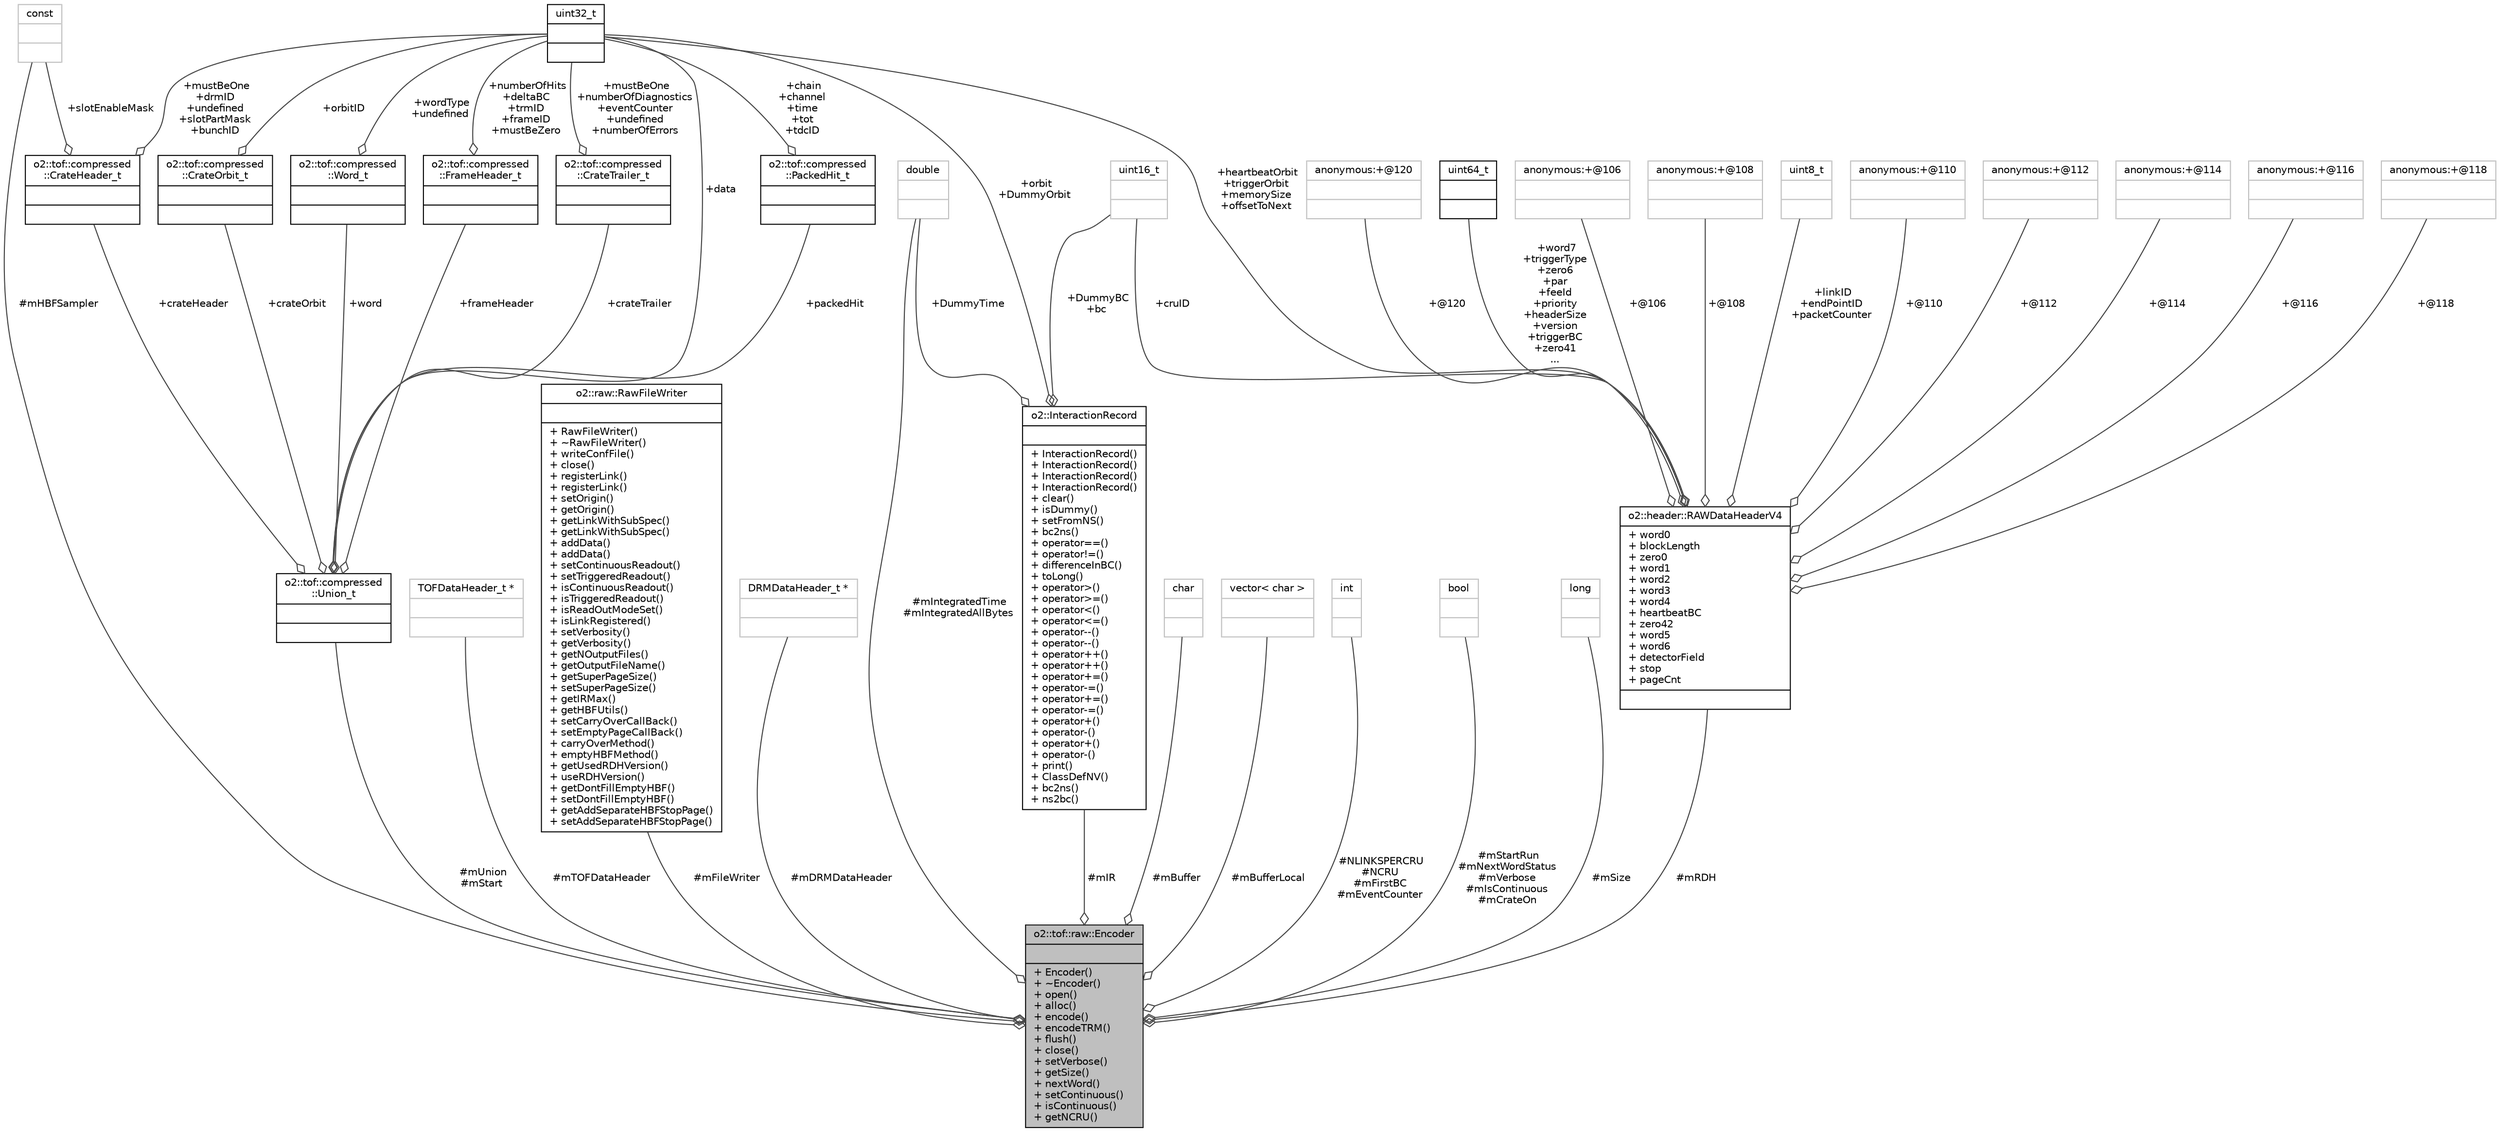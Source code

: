 digraph "o2::tof::raw::Encoder"
{
 // INTERACTIVE_SVG=YES
  bgcolor="transparent";
  edge [fontname="Helvetica",fontsize="10",labelfontname="Helvetica",labelfontsize="10"];
  node [fontname="Helvetica",fontsize="10",shape=record];
  Node1 [label="{o2::tof::raw::Encoder\n||+ Encoder()\l+ ~Encoder()\l+ open()\l+ alloc()\l+ encode()\l+ encodeTRM()\l+ flush()\l+ close()\l+ setVerbose()\l+ getSize()\l+ nextWord()\l+ setContinuous()\l+ isContinuous()\l+ getNCRU()\l}",height=0.2,width=0.4,color="black", fillcolor="grey75", style="filled", fontcolor="black"];
  Node2 -> Node1 [color="grey25",fontsize="10",style="solid",label=" #mIR" ,arrowhead="odiamond",fontname="Helvetica"];
  Node2 [label="{o2::InteractionRecord\n||+ InteractionRecord()\l+ InteractionRecord()\l+ InteractionRecord()\l+ InteractionRecord()\l+ clear()\l+ isDummy()\l+ setFromNS()\l+ bc2ns()\l+ operator==()\l+ operator!=()\l+ differenceInBC()\l+ toLong()\l+ operator\>()\l+ operator\>=()\l+ operator\<()\l+ operator\<=()\l+ operator--()\l+ operator--()\l+ operator++()\l+ operator++()\l+ operator+=()\l+ operator-=()\l+ operator+=()\l+ operator-=()\l+ operator+()\l+ operator-()\l+ operator+()\l+ operator-()\l+ print()\l+ ClassDefNV()\l+ bc2ns()\l+ ns2bc()\l}",height=0.2,width=0.4,color="black",URL="$d1/d21/structo2_1_1InteractionRecord.html"];
  Node3 -> Node2 [color="grey25",fontsize="10",style="solid",label=" +DummyTime" ,arrowhead="odiamond",fontname="Helvetica"];
  Node3 [label="{double\n||}",height=0.2,width=0.4,color="grey75"];
  Node4 -> Node2 [color="grey25",fontsize="10",style="solid",label=" +DummyBC\n+bc" ,arrowhead="odiamond",fontname="Helvetica"];
  Node4 [label="{uint16_t\n||}",height=0.2,width=0.4,color="grey75"];
  Node5 -> Node2 [color="grey25",fontsize="10",style="solid",label=" +orbit\n+DummyOrbit" ,arrowhead="odiamond",fontname="Helvetica"];
  Node5 [label="{uint32_t\n||}",height=0.2,width=0.4,color="black",URL="$d3/d87/classuint32__t.html"];
  Node6 -> Node1 [color="grey25",fontsize="10",style="solid",label=" #mTOFDataHeader" ,arrowhead="odiamond",fontname="Helvetica"];
  Node6 [label="{TOFDataHeader_t *\n||}",height=0.2,width=0.4,color="grey75"];
  Node3 -> Node1 [color="grey25",fontsize="10",style="solid",label=" #mIntegratedTime\n#mIntegratedAllBytes" ,arrowhead="odiamond",fontname="Helvetica"];
  Node7 -> Node1 [color="grey25",fontsize="10",style="solid",label=" #mFileWriter" ,arrowhead="odiamond",fontname="Helvetica"];
  Node7 [label="{o2::raw::RawFileWriter\n||+ RawFileWriter()\l+ ~RawFileWriter()\l+ writeConfFile()\l+ close()\l+ registerLink()\l+ registerLink()\l+ setOrigin()\l+ getOrigin()\l+ getLinkWithSubSpec()\l+ getLinkWithSubSpec()\l+ addData()\l+ addData()\l+ setContinuousReadout()\l+ setTriggeredReadout()\l+ isContinuousReadout()\l+ isTriggeredReadout()\l+ isReadOutModeSet()\l+ isLinkRegistered()\l+ setVerbosity()\l+ getVerbosity()\l+ getNOutputFiles()\l+ getOutputFileName()\l+ getSuperPageSize()\l+ setSuperPageSize()\l+ getIRMax()\l+ getHBFUtils()\l+ setCarryOverCallBack()\l+ setEmptyPageCallBack()\l+ carryOverMethod()\l+ emptyHBFMethod()\l+ getUsedRDHVersion()\l+ useRDHVersion()\l+ getDontFillEmptyHBF()\l+ setDontFillEmptyHBF()\l+ getAddSeparateHBFStopPage()\l+ setAddSeparateHBFStopPage()\l}",height=0.2,width=0.4,color="black",URL="$d0/d0d/classo2_1_1raw_1_1RawFileWriter.html"];
  Node8 -> Node1 [color="grey25",fontsize="10",style="solid",label=" #mDRMDataHeader" ,arrowhead="odiamond",fontname="Helvetica"];
  Node8 [label="{DRMDataHeader_t *\n||}",height=0.2,width=0.4,color="grey75"];
  Node9 -> Node1 [color="grey25",fontsize="10",style="solid",label=" #mUnion\n#mStart" ,arrowhead="odiamond",fontname="Helvetica"];
  Node9 [label="{o2::tof::compressed\l::Union_t\n||}",height=0.2,width=0.4,color="black",URL="$df/dd7/uniono2_1_1tof_1_1compressed_1_1Union__t.html"];
  Node10 -> Node9 [color="grey25",fontsize="10",style="solid",label=" +packedHit" ,arrowhead="odiamond",fontname="Helvetica"];
  Node10 [label="{o2::tof::compressed\l::PackedHit_t\n||}",height=0.2,width=0.4,color="black",URL="$df/d87/structo2_1_1tof_1_1compressed_1_1PackedHit__t.html"];
  Node5 -> Node10 [color="grey25",fontsize="10",style="solid",label=" +chain\n+channel\n+time\n+tot\n+tdcID" ,arrowhead="odiamond",fontname="Helvetica"];
  Node11 -> Node9 [color="grey25",fontsize="10",style="solid",label=" +crateTrailer" ,arrowhead="odiamond",fontname="Helvetica"];
  Node11 [label="{o2::tof::compressed\l::CrateTrailer_t\n||}",height=0.2,width=0.4,color="black",URL="$dc/d31/structo2_1_1tof_1_1compressed_1_1CrateTrailer__t.html"];
  Node5 -> Node11 [color="grey25",fontsize="10",style="solid",label=" +mustBeOne\n+numberOfDiagnostics\n+eventCounter\n+undefined\n+numberOfErrors" ,arrowhead="odiamond",fontname="Helvetica"];
  Node12 -> Node9 [color="grey25",fontsize="10",style="solid",label=" +crateOrbit" ,arrowhead="odiamond",fontname="Helvetica"];
  Node12 [label="{o2::tof::compressed\l::CrateOrbit_t\n||}",height=0.2,width=0.4,color="black",URL="$d0/df7/structo2_1_1tof_1_1compressed_1_1CrateOrbit__t.html"];
  Node5 -> Node12 [color="grey25",fontsize="10",style="solid",label=" +orbitID" ,arrowhead="odiamond",fontname="Helvetica"];
  Node13 -> Node9 [color="grey25",fontsize="10",style="solid",label=" +word" ,arrowhead="odiamond",fontname="Helvetica"];
  Node13 [label="{o2::tof::compressed\l::Word_t\n||}",height=0.2,width=0.4,color="black",URL="$d5/d0d/structo2_1_1tof_1_1compressed_1_1Word__t.html"];
  Node5 -> Node13 [color="grey25",fontsize="10",style="solid",label=" +wordType\n+undefined" ,arrowhead="odiamond",fontname="Helvetica"];
  Node5 -> Node9 [color="grey25",fontsize="10",style="solid",label=" +data" ,arrowhead="odiamond",fontname="Helvetica"];
  Node14 -> Node9 [color="grey25",fontsize="10",style="solid",label=" +frameHeader" ,arrowhead="odiamond",fontname="Helvetica"];
  Node14 [label="{o2::tof::compressed\l::FrameHeader_t\n||}",height=0.2,width=0.4,color="black",URL="$df/d7e/structo2_1_1tof_1_1compressed_1_1FrameHeader__t.html"];
  Node5 -> Node14 [color="grey25",fontsize="10",style="solid",label=" +numberOfHits\n+deltaBC\n+trmID\n+frameID\n+mustBeZero" ,arrowhead="odiamond",fontname="Helvetica"];
  Node15 -> Node9 [color="grey25",fontsize="10",style="solid",label=" +crateHeader" ,arrowhead="odiamond",fontname="Helvetica"];
  Node15 [label="{o2::tof::compressed\l::CrateHeader_t\n||}",height=0.2,width=0.4,color="black",URL="$d5/da4/structo2_1_1tof_1_1compressed_1_1CrateHeader__t.html"];
  Node5 -> Node15 [color="grey25",fontsize="10",style="solid",label=" +mustBeOne\n+drmID\n+undefined\n+slotPartMask\n+bunchID" ,arrowhead="odiamond",fontname="Helvetica"];
  Node16 -> Node15 [color="grey25",fontsize="10",style="solid",label=" +slotEnableMask" ,arrowhead="odiamond",fontname="Helvetica"];
  Node16 [label="{const\n||}",height=0.2,width=0.4,color="grey75"];
  Node17 -> Node1 [color="grey25",fontsize="10",style="solid",label=" #mBuffer" ,arrowhead="odiamond",fontname="Helvetica"];
  Node17 [label="{char\n||}",height=0.2,width=0.4,color="grey75"];
  Node18 -> Node1 [color="grey25",fontsize="10",style="solid",label=" #mBufferLocal" ,arrowhead="odiamond",fontname="Helvetica"];
  Node18 [label="{vector\< char \>\n||}",height=0.2,width=0.4,color="grey75"];
  Node19 -> Node1 [color="grey25",fontsize="10",style="solid",label=" #NLINKSPERCRU\n#NCRU\n#mFirstBC\n#mEventCounter" ,arrowhead="odiamond",fontname="Helvetica"];
  Node19 [label="{int\n||}",height=0.2,width=0.4,color="grey75"];
  Node20 -> Node1 [color="grey25",fontsize="10",style="solid",label=" #mStartRun\n#mNextWordStatus\n#mVerbose\n#mIsContinuous\n#mCrateOn" ,arrowhead="odiamond",fontname="Helvetica"];
  Node20 [label="{bool\n||}",height=0.2,width=0.4,color="grey75"];
  Node21 -> Node1 [color="grey25",fontsize="10",style="solid",label=" #mSize" ,arrowhead="odiamond",fontname="Helvetica"];
  Node21 [label="{long\n||}",height=0.2,width=0.4,color="grey75"];
  Node16 -> Node1 [color="grey25",fontsize="10",style="solid",label=" #mHBFSampler" ,arrowhead="odiamond",fontname="Helvetica"];
  Node22 -> Node1 [color="grey25",fontsize="10",style="solid",label=" #mRDH" ,arrowhead="odiamond",fontname="Helvetica"];
  Node22 [label="{o2::header::RAWDataHeaderV4\n|+ word0\l+ blockLength\l+ zero0\l+ word1\l+ word2\l+ word3\l+ word4\l+ heartbeatBC\l+ zero42\l+ word5\l+ word6\l+ detectorField\l+ stop\l+ pageCnt\l|}",height=0.2,width=0.4,color="black",URL="$d8/d47/structo2_1_1header_1_1RAWDataHeaderV4.html"];
  Node23 -> Node22 [color="grey25",fontsize="10",style="solid",label=" +@120" ,arrowhead="odiamond",fontname="Helvetica"];
  Node23 [label="{anonymous:+@120\n||}",height=0.2,width=0.4,color="grey75"];
  Node24 -> Node22 [color="grey25",fontsize="10",style="solid",label=" +word7\n+triggerType\n+zero6\n+par\n+feeId\n+priority\n+headerSize\n+version\n+triggerBC\n+zero41\n..." ,arrowhead="odiamond",fontname="Helvetica"];
  Node24 [label="{uint64_t\n||}",height=0.2,width=0.4,color="black",URL="$d6/d30/classuint64__t.html"];
  Node4 -> Node22 [color="grey25",fontsize="10",style="solid",label=" +cruID" ,arrowhead="odiamond",fontname="Helvetica"];
  Node25 -> Node22 [color="grey25",fontsize="10",style="solid",label=" +@106" ,arrowhead="odiamond",fontname="Helvetica"];
  Node25 [label="{anonymous:+@106\n||}",height=0.2,width=0.4,color="grey75"];
  Node26 -> Node22 [color="grey25",fontsize="10",style="solid",label=" +@108" ,arrowhead="odiamond",fontname="Helvetica"];
  Node26 [label="{anonymous:+@108\n||}",height=0.2,width=0.4,color="grey75"];
  Node27 -> Node22 [color="grey25",fontsize="10",style="solid",label=" +linkID\n+endPointID\n+packetCounter" ,arrowhead="odiamond",fontname="Helvetica"];
  Node27 [label="{uint8_t\n||}",height=0.2,width=0.4,color="grey75"];
  Node28 -> Node22 [color="grey25",fontsize="10",style="solid",label=" +@110" ,arrowhead="odiamond",fontname="Helvetica"];
  Node28 [label="{anonymous:+@110\n||}",height=0.2,width=0.4,color="grey75"];
  Node5 -> Node22 [color="grey25",fontsize="10",style="solid",label=" +heartbeatOrbit\n+triggerOrbit\n+memorySize\n+offsetToNext" ,arrowhead="odiamond",fontname="Helvetica"];
  Node29 -> Node22 [color="grey25",fontsize="10",style="solid",label=" +@112" ,arrowhead="odiamond",fontname="Helvetica"];
  Node29 [label="{anonymous:+@112\n||}",height=0.2,width=0.4,color="grey75"];
  Node30 -> Node22 [color="grey25",fontsize="10",style="solid",label=" +@114" ,arrowhead="odiamond",fontname="Helvetica"];
  Node30 [label="{anonymous:+@114\n||}",height=0.2,width=0.4,color="grey75"];
  Node31 -> Node22 [color="grey25",fontsize="10",style="solid",label=" +@116" ,arrowhead="odiamond",fontname="Helvetica"];
  Node31 [label="{anonymous:+@116\n||}",height=0.2,width=0.4,color="grey75"];
  Node32 -> Node22 [color="grey25",fontsize="10",style="solid",label=" +@118" ,arrowhead="odiamond",fontname="Helvetica"];
  Node32 [label="{anonymous:+@118\n||}",height=0.2,width=0.4,color="grey75"];
}
